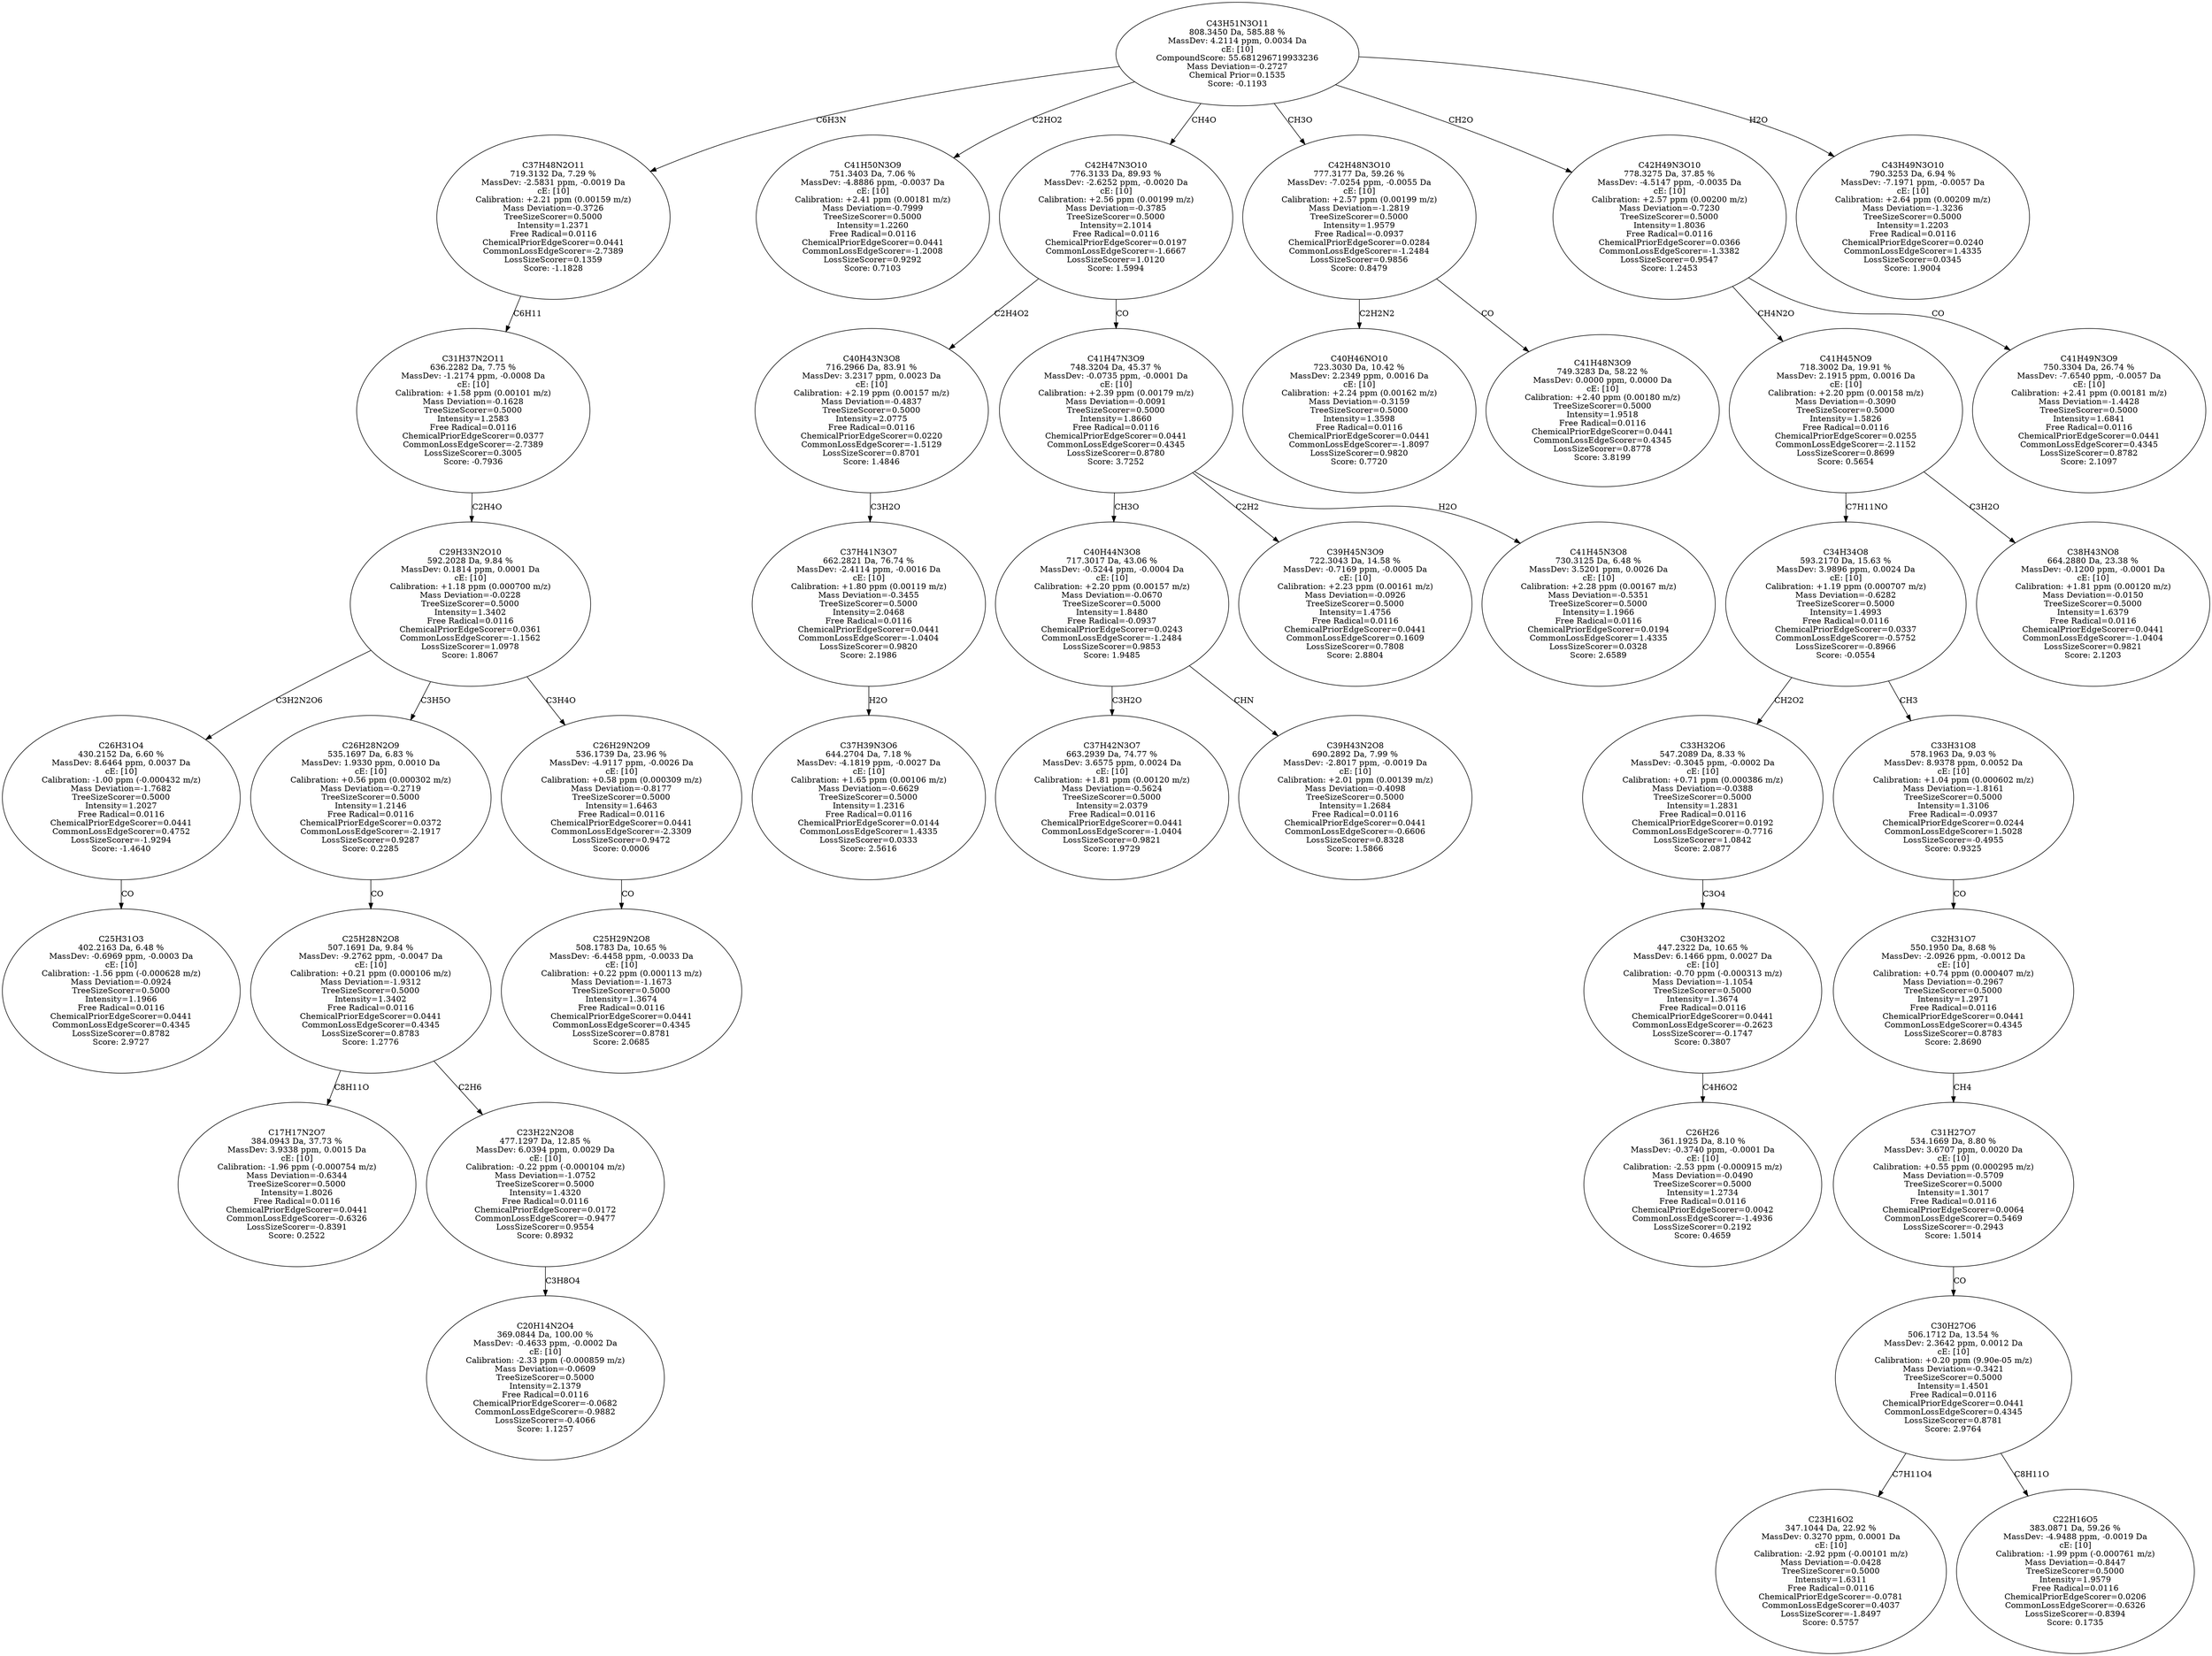 strict digraph {
v1 [label="C25H31O3\n402.2163 Da, 6.48 %\nMassDev: -0.6969 ppm, -0.0003 Da\ncE: [10]\nCalibration: -1.56 ppm (-0.000628 m/z)\nMass Deviation=-0.0924\nTreeSizeScorer=0.5000\nIntensity=1.1966\nFree Radical=0.0116\nChemicalPriorEdgeScorer=0.0441\nCommonLossEdgeScorer=0.4345\nLossSizeScorer=0.8782\nScore: 2.9727"];
v2 [label="C26H31O4\n430.2152 Da, 6.60 %\nMassDev: 8.6464 ppm, 0.0037 Da\ncE: [10]\nCalibration: -1.00 ppm (-0.000432 m/z)\nMass Deviation=-1.7682\nTreeSizeScorer=0.5000\nIntensity=1.2027\nFree Radical=0.0116\nChemicalPriorEdgeScorer=0.0441\nCommonLossEdgeScorer=0.4752\nLossSizeScorer=-1.9294\nScore: -1.4640"];
v3 [label="C17H17N2O7\n384.0943 Da, 37.73 %\nMassDev: 3.9338 ppm, 0.0015 Da\ncE: [10]\nCalibration: -1.96 ppm (-0.000754 m/z)\nMass Deviation=-0.6344\nTreeSizeScorer=0.5000\nIntensity=1.8026\nFree Radical=0.0116\nChemicalPriorEdgeScorer=0.0441\nCommonLossEdgeScorer=-0.6326\nLossSizeScorer=-0.8391\nScore: 0.2522"];
v4 [label="C20H14N2O4\n369.0844 Da, 100.00 %\nMassDev: -0.4633 ppm, -0.0002 Da\ncE: [10]\nCalibration: -2.33 ppm (-0.000859 m/z)\nMass Deviation=-0.0609\nTreeSizeScorer=0.5000\nIntensity=2.1379\nFree Radical=0.0116\nChemicalPriorEdgeScorer=-0.0682\nCommonLossEdgeScorer=-0.9882\nLossSizeScorer=-0.4066\nScore: 1.1257"];
v5 [label="C23H22N2O8\n477.1297 Da, 12.85 %\nMassDev: 6.0394 ppm, 0.0029 Da\ncE: [10]\nCalibration: -0.22 ppm (-0.000104 m/z)\nMass Deviation=-1.0752\nTreeSizeScorer=0.5000\nIntensity=1.4320\nFree Radical=0.0116\nChemicalPriorEdgeScorer=0.0172\nCommonLossEdgeScorer=-0.9477\nLossSizeScorer=0.9554\nScore: 0.8932"];
v6 [label="C25H28N2O8\n507.1691 Da, 9.84 %\nMassDev: -9.2762 ppm, -0.0047 Da\ncE: [10]\nCalibration: +0.21 ppm (0.000106 m/z)\nMass Deviation=-1.9312\nTreeSizeScorer=0.5000\nIntensity=1.3402\nFree Radical=0.0116\nChemicalPriorEdgeScorer=0.0441\nCommonLossEdgeScorer=0.4345\nLossSizeScorer=0.8783\nScore: 1.2776"];
v7 [label="C26H28N2O9\n535.1697 Da, 6.83 %\nMassDev: 1.9330 ppm, 0.0010 Da\ncE: [10]\nCalibration: +0.56 ppm (0.000302 m/z)\nMass Deviation=-0.2719\nTreeSizeScorer=0.5000\nIntensity=1.2146\nFree Radical=0.0116\nChemicalPriorEdgeScorer=0.0372\nCommonLossEdgeScorer=-2.1917\nLossSizeScorer=0.9287\nScore: 0.2285"];
v8 [label="C25H29N2O8\n508.1783 Da, 10.65 %\nMassDev: -6.4458 ppm, -0.0033 Da\ncE: [10]\nCalibration: +0.22 ppm (0.000113 m/z)\nMass Deviation=-1.1673\nTreeSizeScorer=0.5000\nIntensity=1.3674\nFree Radical=0.0116\nChemicalPriorEdgeScorer=0.0441\nCommonLossEdgeScorer=0.4345\nLossSizeScorer=0.8781\nScore: 2.0685"];
v9 [label="C26H29N2O9\n536.1739 Da, 23.96 %\nMassDev: -4.9117 ppm, -0.0026 Da\ncE: [10]\nCalibration: +0.58 ppm (0.000309 m/z)\nMass Deviation=-0.8177\nTreeSizeScorer=0.5000\nIntensity=1.6463\nFree Radical=0.0116\nChemicalPriorEdgeScorer=0.0441\nCommonLossEdgeScorer=-2.3309\nLossSizeScorer=0.9472\nScore: 0.0006"];
v10 [label="C29H33N2O10\n592.2028 Da, 9.84 %\nMassDev: 0.1814 ppm, 0.0001 Da\ncE: [10]\nCalibration: +1.18 ppm (0.000700 m/z)\nMass Deviation=-0.0228\nTreeSizeScorer=0.5000\nIntensity=1.3402\nFree Radical=0.0116\nChemicalPriorEdgeScorer=0.0361\nCommonLossEdgeScorer=-1.1562\nLossSizeScorer=1.0978\nScore: 1.8067"];
v11 [label="C31H37N2O11\n636.2282 Da, 7.75 %\nMassDev: -1.2174 ppm, -0.0008 Da\ncE: [10]\nCalibration: +1.58 ppm (0.00101 m/z)\nMass Deviation=-0.1628\nTreeSizeScorer=0.5000\nIntensity=1.2583\nFree Radical=0.0116\nChemicalPriorEdgeScorer=0.0377\nCommonLossEdgeScorer=-2.7389\nLossSizeScorer=0.3005\nScore: -0.7936"];
v12 [label="C37H48N2O11\n719.3132 Da, 7.29 %\nMassDev: -2.5831 ppm, -0.0019 Da\ncE: [10]\nCalibration: +2.21 ppm (0.00159 m/z)\nMass Deviation=-0.3726\nTreeSizeScorer=0.5000\nIntensity=1.2371\nFree Radical=0.0116\nChemicalPriorEdgeScorer=0.0441\nCommonLossEdgeScorer=-2.7389\nLossSizeScorer=0.1359\nScore: -1.1828"];
v13 [label="C41H50N3O9\n751.3403 Da, 7.06 %\nMassDev: -4.8886 ppm, -0.0037 Da\ncE: [10]\nCalibration: +2.41 ppm (0.00181 m/z)\nMass Deviation=-0.7999\nTreeSizeScorer=0.5000\nIntensity=1.2260\nFree Radical=0.0116\nChemicalPriorEdgeScorer=0.0441\nCommonLossEdgeScorer=-1.2008\nLossSizeScorer=0.9292\nScore: 0.7103"];
v14 [label="C37H39N3O6\n644.2704 Da, 7.18 %\nMassDev: -4.1819 ppm, -0.0027 Da\ncE: [10]\nCalibration: +1.65 ppm (0.00106 m/z)\nMass Deviation=-0.6629\nTreeSizeScorer=0.5000\nIntensity=1.2316\nFree Radical=0.0116\nChemicalPriorEdgeScorer=0.0144\nCommonLossEdgeScorer=1.4335\nLossSizeScorer=0.0333\nScore: 2.5616"];
v15 [label="C37H41N3O7\n662.2821 Da, 76.74 %\nMassDev: -2.4114 ppm, -0.0016 Da\ncE: [10]\nCalibration: +1.80 ppm (0.00119 m/z)\nMass Deviation=-0.3455\nTreeSizeScorer=0.5000\nIntensity=2.0468\nFree Radical=0.0116\nChemicalPriorEdgeScorer=0.0441\nCommonLossEdgeScorer=-1.0404\nLossSizeScorer=0.9820\nScore: 2.1986"];
v16 [label="C40H43N3O8\n716.2966 Da, 83.91 %\nMassDev: 3.2317 ppm, 0.0023 Da\ncE: [10]\nCalibration: +2.19 ppm (0.00157 m/z)\nMass Deviation=-0.4837\nTreeSizeScorer=0.5000\nIntensity=2.0775\nFree Radical=0.0116\nChemicalPriorEdgeScorer=0.0220\nCommonLossEdgeScorer=-1.5129\nLossSizeScorer=0.8701\nScore: 1.4846"];
v17 [label="C37H42N3O7\n663.2939 Da, 74.77 %\nMassDev: 3.6575 ppm, 0.0024 Da\ncE: [10]\nCalibration: +1.81 ppm (0.00120 m/z)\nMass Deviation=-0.5624\nTreeSizeScorer=0.5000\nIntensity=2.0379\nFree Radical=0.0116\nChemicalPriorEdgeScorer=0.0441\nCommonLossEdgeScorer=-1.0404\nLossSizeScorer=0.9821\nScore: 1.9729"];
v18 [label="C39H43N2O8\n690.2892 Da, 7.99 %\nMassDev: -2.8017 ppm, -0.0019 Da\ncE: [10]\nCalibration: +2.01 ppm (0.00139 m/z)\nMass Deviation=-0.4098\nTreeSizeScorer=0.5000\nIntensity=1.2684\nFree Radical=0.0116\nChemicalPriorEdgeScorer=0.0441\nCommonLossEdgeScorer=-0.6606\nLossSizeScorer=0.8328\nScore: 1.5866"];
v19 [label="C40H44N3O8\n717.3017 Da, 43.06 %\nMassDev: -0.5244 ppm, -0.0004 Da\ncE: [10]\nCalibration: +2.20 ppm (0.00157 m/z)\nMass Deviation=-0.0670\nTreeSizeScorer=0.5000\nIntensity=1.8480\nFree Radical=-0.0937\nChemicalPriorEdgeScorer=0.0243\nCommonLossEdgeScorer=-1.2484\nLossSizeScorer=0.9853\nScore: 1.9485"];
v20 [label="C39H45N3O9\n722.3043 Da, 14.58 %\nMassDev: -0.7169 ppm, -0.0005 Da\ncE: [10]\nCalibration: +2.23 ppm (0.00161 m/z)\nMass Deviation=-0.0926\nTreeSizeScorer=0.5000\nIntensity=1.4756\nFree Radical=0.0116\nChemicalPriorEdgeScorer=0.0441\nCommonLossEdgeScorer=0.1609\nLossSizeScorer=0.7808\nScore: 2.8804"];
v21 [label="C41H45N3O8\n730.3125 Da, 6.48 %\nMassDev: 3.5201 ppm, 0.0026 Da\ncE: [10]\nCalibration: +2.28 ppm (0.00167 m/z)\nMass Deviation=-0.5351\nTreeSizeScorer=0.5000\nIntensity=1.1966\nFree Radical=0.0116\nChemicalPriorEdgeScorer=0.0194\nCommonLossEdgeScorer=1.4335\nLossSizeScorer=0.0328\nScore: 2.6589"];
v22 [label="C41H47N3O9\n748.3204 Da, 45.37 %\nMassDev: -0.0735 ppm, -0.0001 Da\ncE: [10]\nCalibration: +2.39 ppm (0.00179 m/z)\nMass Deviation=-0.0091\nTreeSizeScorer=0.5000\nIntensity=1.8660\nFree Radical=0.0116\nChemicalPriorEdgeScorer=0.0441\nCommonLossEdgeScorer=0.4345\nLossSizeScorer=0.8780\nScore: 3.7252"];
v23 [label="C42H47N3O10\n776.3133 Da, 89.93 %\nMassDev: -2.6252 ppm, -0.0020 Da\ncE: [10]\nCalibration: +2.56 ppm (0.00199 m/z)\nMass Deviation=-0.3785\nTreeSizeScorer=0.5000\nIntensity=2.1014\nFree Radical=0.0116\nChemicalPriorEdgeScorer=0.0197\nCommonLossEdgeScorer=-1.6667\nLossSizeScorer=1.0120\nScore: 1.5994"];
v24 [label="C40H46NO10\n723.3030 Da, 10.42 %\nMassDev: 2.2349 ppm, 0.0016 Da\ncE: [10]\nCalibration: +2.24 ppm (0.00162 m/z)\nMass Deviation=-0.3159\nTreeSizeScorer=0.5000\nIntensity=1.3598\nFree Radical=0.0116\nChemicalPriorEdgeScorer=0.0441\nCommonLossEdgeScorer=-1.8097\nLossSizeScorer=0.9820\nScore: 0.7720"];
v25 [label="C41H48N3O9\n749.3283 Da, 58.22 %\nMassDev: 0.0000 ppm, 0.0000 Da\ncE: [10]\nCalibration: +2.40 ppm (0.00180 m/z)\nTreeSizeScorer=0.5000\nIntensity=1.9518\nFree Radical=0.0116\nChemicalPriorEdgeScorer=0.0441\nCommonLossEdgeScorer=0.4345\nLossSizeScorer=0.8778\nScore: 3.8199"];
v26 [label="C42H48N3O10\n777.3177 Da, 59.26 %\nMassDev: -7.0254 ppm, -0.0055 Da\ncE: [10]\nCalibration: +2.57 ppm (0.00199 m/z)\nMass Deviation=-1.2819\nTreeSizeScorer=0.5000\nIntensity=1.9579\nFree Radical=-0.0937\nChemicalPriorEdgeScorer=0.0284\nCommonLossEdgeScorer=-1.2484\nLossSizeScorer=0.9856\nScore: 0.8479"];
v27 [label="C26H26\n361.1925 Da, 8.10 %\nMassDev: -0.3740 ppm, -0.0001 Da\ncE: [10]\nCalibration: -2.53 ppm (-0.000915 m/z)\nMass Deviation=-0.0490\nTreeSizeScorer=0.5000\nIntensity=1.2734\nFree Radical=0.0116\nChemicalPriorEdgeScorer=0.0042\nCommonLossEdgeScorer=-1.4936\nLossSizeScorer=0.2192\nScore: 0.4659"];
v28 [label="C30H32O2\n447.2322 Da, 10.65 %\nMassDev: 6.1466 ppm, 0.0027 Da\ncE: [10]\nCalibration: -0.70 ppm (-0.000313 m/z)\nMass Deviation=-1.1054\nTreeSizeScorer=0.5000\nIntensity=1.3674\nFree Radical=0.0116\nChemicalPriorEdgeScorer=0.0441\nCommonLossEdgeScorer=-0.2623\nLossSizeScorer=-0.1747\nScore: 0.3807"];
v29 [label="C33H32O6\n547.2089 Da, 8.33 %\nMassDev: -0.3045 ppm, -0.0002 Da\ncE: [10]\nCalibration: +0.71 ppm (0.000386 m/z)\nMass Deviation=-0.0388\nTreeSizeScorer=0.5000\nIntensity=1.2831\nFree Radical=0.0116\nChemicalPriorEdgeScorer=0.0192\nCommonLossEdgeScorer=-0.7716\nLossSizeScorer=1.0842\nScore: 2.0877"];
v30 [label="C23H16O2\n347.1044 Da, 22.92 %\nMassDev: 0.3270 ppm, 0.0001 Da\ncE: [10]\nCalibration: -2.92 ppm (-0.00101 m/z)\nMass Deviation=-0.0428\nTreeSizeScorer=0.5000\nIntensity=1.6311\nFree Radical=0.0116\nChemicalPriorEdgeScorer=-0.0781\nCommonLossEdgeScorer=0.4037\nLossSizeScorer=-1.8497\nScore: 0.5757"];
v31 [label="C22H16O5\n383.0871 Da, 59.26 %\nMassDev: -4.9488 ppm, -0.0019 Da\ncE: [10]\nCalibration: -1.99 ppm (-0.000761 m/z)\nMass Deviation=-0.8447\nTreeSizeScorer=0.5000\nIntensity=1.9579\nFree Radical=0.0116\nChemicalPriorEdgeScorer=0.0206\nCommonLossEdgeScorer=-0.6326\nLossSizeScorer=-0.8394\nScore: 0.1735"];
v32 [label="C30H27O6\n506.1712 Da, 13.54 %\nMassDev: 2.3642 ppm, 0.0012 Da\ncE: [10]\nCalibration: +0.20 ppm (9.90e-05 m/z)\nMass Deviation=-0.3421\nTreeSizeScorer=0.5000\nIntensity=1.4501\nFree Radical=0.0116\nChemicalPriorEdgeScorer=0.0441\nCommonLossEdgeScorer=0.4345\nLossSizeScorer=0.8781\nScore: 2.9764"];
v33 [label="C31H27O7\n534.1669 Da, 8.80 %\nMassDev: 3.6707 ppm, 0.0020 Da\ncE: [10]\nCalibration: +0.55 ppm (0.000295 m/z)\nMass Deviation=-0.5709\nTreeSizeScorer=0.5000\nIntensity=1.3017\nFree Radical=0.0116\nChemicalPriorEdgeScorer=0.0064\nCommonLossEdgeScorer=0.5469\nLossSizeScorer=-0.2943\nScore: 1.5014"];
v34 [label="C32H31O7\n550.1950 Da, 8.68 %\nMassDev: -2.0926 ppm, -0.0012 Da\ncE: [10]\nCalibration: +0.74 ppm (0.000407 m/z)\nMass Deviation=-0.2967\nTreeSizeScorer=0.5000\nIntensity=1.2971\nFree Radical=0.0116\nChemicalPriorEdgeScorer=0.0441\nCommonLossEdgeScorer=0.4345\nLossSizeScorer=0.8783\nScore: 2.8690"];
v35 [label="C33H31O8\n578.1963 Da, 9.03 %\nMassDev: 8.9378 ppm, 0.0052 Da\ncE: [10]\nCalibration: +1.04 ppm (0.000602 m/z)\nMass Deviation=-1.8161\nTreeSizeScorer=0.5000\nIntensity=1.3106\nFree Radical=-0.0937\nChemicalPriorEdgeScorer=0.0244\nCommonLossEdgeScorer=1.5028\nLossSizeScorer=-0.4955\nScore: 0.9325"];
v36 [label="C34H34O8\n593.2170 Da, 15.63 %\nMassDev: 3.9896 ppm, 0.0024 Da\ncE: [10]\nCalibration: +1.19 ppm (0.000707 m/z)\nMass Deviation=-0.6282\nTreeSizeScorer=0.5000\nIntensity=1.4993\nFree Radical=0.0116\nChemicalPriorEdgeScorer=0.0337\nCommonLossEdgeScorer=-0.5752\nLossSizeScorer=-0.8966\nScore: -0.0554"];
v37 [label="C38H43NO8\n664.2880 Da, 23.38 %\nMassDev: -0.1200 ppm, -0.0001 Da\ncE: [10]\nCalibration: +1.81 ppm (0.00120 m/z)\nMass Deviation=-0.0150\nTreeSizeScorer=0.5000\nIntensity=1.6379\nFree Radical=0.0116\nChemicalPriorEdgeScorer=0.0441\nCommonLossEdgeScorer=-1.0404\nLossSizeScorer=0.9821\nScore: 2.1203"];
v38 [label="C41H45NO9\n718.3002 Da, 19.91 %\nMassDev: 2.1915 ppm, 0.0016 Da\ncE: [10]\nCalibration: +2.20 ppm (0.00158 m/z)\nMass Deviation=-0.3090\nTreeSizeScorer=0.5000\nIntensity=1.5826\nFree Radical=0.0116\nChemicalPriorEdgeScorer=0.0255\nCommonLossEdgeScorer=-2.1152\nLossSizeScorer=0.8699\nScore: 0.5654"];
v39 [label="C41H49N3O9\n750.3304 Da, 26.74 %\nMassDev: -7.6540 ppm, -0.0057 Da\ncE: [10]\nCalibration: +2.41 ppm (0.00181 m/z)\nMass Deviation=-1.4428\nTreeSizeScorer=0.5000\nIntensity=1.6841\nFree Radical=0.0116\nChemicalPriorEdgeScorer=0.0441\nCommonLossEdgeScorer=0.4345\nLossSizeScorer=0.8782\nScore: 2.1097"];
v40 [label="C42H49N3O10\n778.3275 Da, 37.85 %\nMassDev: -4.5147 ppm, -0.0035 Da\ncE: [10]\nCalibration: +2.57 ppm (0.00200 m/z)\nMass Deviation=-0.7230\nTreeSizeScorer=0.5000\nIntensity=1.8036\nFree Radical=0.0116\nChemicalPriorEdgeScorer=0.0366\nCommonLossEdgeScorer=-1.3382\nLossSizeScorer=0.9547\nScore: 1.2453"];
v41 [label="C43H49N3O10\n790.3253 Da, 6.94 %\nMassDev: -7.1971 ppm, -0.0057 Da\ncE: [10]\nCalibration: +2.64 ppm (0.00209 m/z)\nMass Deviation=-1.3236\nTreeSizeScorer=0.5000\nIntensity=1.2203\nFree Radical=0.0116\nChemicalPriorEdgeScorer=0.0240\nCommonLossEdgeScorer=1.4335\nLossSizeScorer=0.0345\nScore: 1.9004"];
v42 [label="C43H51N3O11\n808.3450 Da, 585.88 %\nMassDev: 4.2114 ppm, 0.0034 Da\ncE: [10]\nCompoundScore: 55.681296719933236\nMass Deviation=-0.2727\nChemical Prior=0.1535\nScore: -0.1193"];
v2 -> v1 [label="CO"];
v10 -> v2 [label="C3H2N2O6"];
v6 -> v3 [label="C8H11O"];
v5 -> v4 [label="C3H8O4"];
v6 -> v5 [label="C2H6"];
v7 -> v6 [label="CO"];
v10 -> v7 [label="C3H5O"];
v9 -> v8 [label="CO"];
v10 -> v9 [label="C3H4O"];
v11 -> v10 [label="C2H4O"];
v12 -> v11 [label="C6H11"];
v42 -> v12 [label="C6H3N"];
v42 -> v13 [label="C2HO2"];
v15 -> v14 [label="H2O"];
v16 -> v15 [label="C3H2O"];
v23 -> v16 [label="C2H4O2"];
v19 -> v17 [label="C3H2O"];
v19 -> v18 [label="CHN"];
v22 -> v19 [label="CH3O"];
v22 -> v20 [label="C2H2"];
v22 -> v21 [label="H2O"];
v23 -> v22 [label="CO"];
v42 -> v23 [label="CH4O"];
v26 -> v24 [label="C2H2N2"];
v26 -> v25 [label="CO"];
v42 -> v26 [label="CH3O"];
v28 -> v27 [label="C4H6O2"];
v29 -> v28 [label="C3O4"];
v36 -> v29 [label="CH2O2"];
v32 -> v30 [label="C7H11O4"];
v32 -> v31 [label="C8H11O"];
v33 -> v32 [label="CO"];
v34 -> v33 [label="CH4"];
v35 -> v34 [label="CO"];
v36 -> v35 [label="CH3"];
v38 -> v36 [label="C7H11NO"];
v38 -> v37 [label="C3H2O"];
v40 -> v38 [label="CH4N2O"];
v40 -> v39 [label="CO"];
v42 -> v40 [label="CH2O"];
v42 -> v41 [label="H2O"];
}